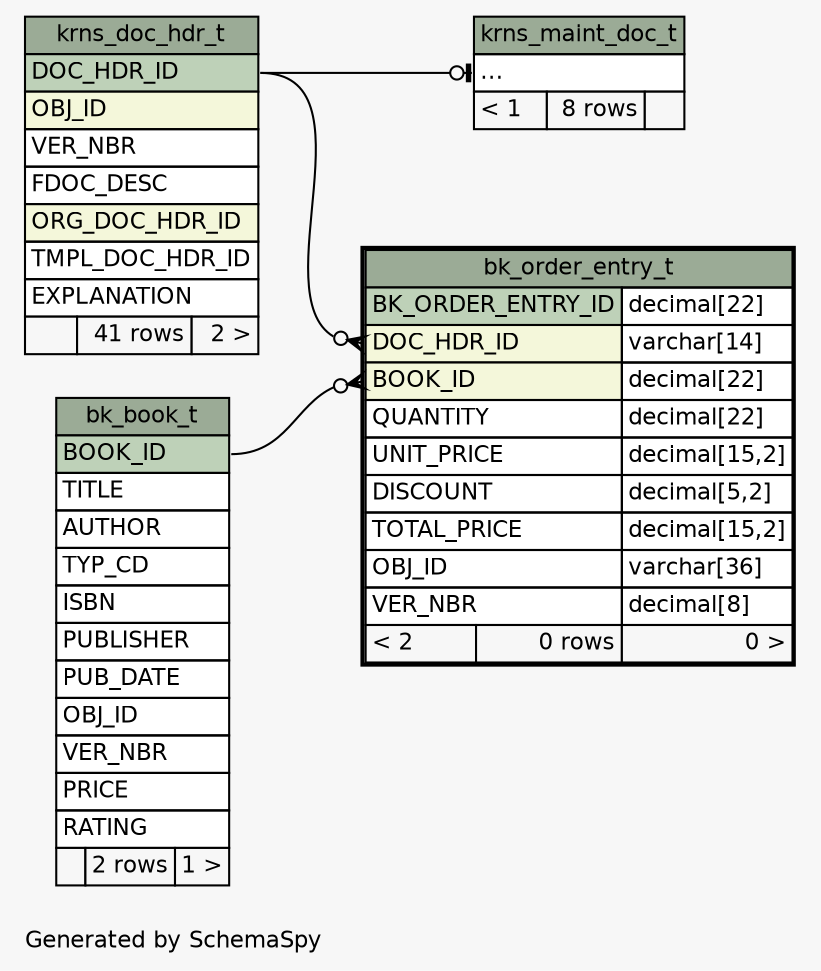 // dot 2.28.0 on Mac OS X 10.7.2
// SchemaSpy rev 590
digraph "twoDegreesRelationshipsDiagram" {
  graph [
    rankdir="RL"
    bgcolor="#f7f7f7"
    label="\nGenerated by SchemaSpy"
    labeljust="l"
    nodesep="0.18"
    ranksep="0.46"
    fontname="Helvetica"
    fontsize="11"
  ];
  node [
    fontname="Helvetica"
    fontsize="11"
    shape="plaintext"
  ];
  edge [
    arrowsize="0.8"
  ];
  "bk_order_entry_t":"BOOK_ID":w -> "bk_book_t":"BOOK_ID":e [arrowhead=none dir=back arrowtail=crowodot];
  "bk_order_entry_t":"DOC_HDR_ID":w -> "krns_doc_hdr_t":"DOC_HDR_ID":e [arrowhead=none dir=back arrowtail=crowodot];
  "krns_maint_doc_t":"elipses":w -> "krns_doc_hdr_t":"DOC_HDR_ID":e [arrowhead=none dir=back arrowtail=teeodot];
  "bk_book_t" [
    label=<
    <TABLE BORDER="0" CELLBORDER="1" CELLSPACING="0" BGCOLOR="#ffffff">
      <TR><TD COLSPAN="3" BGCOLOR="#9bab96" ALIGN="CENTER">bk_book_t</TD></TR>
      <TR><TD PORT="BOOK_ID" COLSPAN="3" BGCOLOR="#bed1b8" ALIGN="LEFT">BOOK_ID</TD></TR>
      <TR><TD PORT="TITLE" COLSPAN="3" ALIGN="LEFT">TITLE</TD></TR>
      <TR><TD PORT="AUTHOR" COLSPAN="3" ALIGN="LEFT">AUTHOR</TD></TR>
      <TR><TD PORT="TYP_CD" COLSPAN="3" ALIGN="LEFT">TYP_CD</TD></TR>
      <TR><TD PORT="ISBN" COLSPAN="3" ALIGN="LEFT">ISBN</TD></TR>
      <TR><TD PORT="PUBLISHER" COLSPAN="3" ALIGN="LEFT">PUBLISHER</TD></TR>
      <TR><TD PORT="PUB_DATE" COLSPAN="3" ALIGN="LEFT">PUB_DATE</TD></TR>
      <TR><TD PORT="OBJ_ID" COLSPAN="3" ALIGN="LEFT">OBJ_ID</TD></TR>
      <TR><TD PORT="VER_NBR" COLSPAN="3" ALIGN="LEFT">VER_NBR</TD></TR>
      <TR><TD PORT="PRICE" COLSPAN="3" ALIGN="LEFT">PRICE</TD></TR>
      <TR><TD PORT="RATING" COLSPAN="3" ALIGN="LEFT">RATING</TD></TR>
      <TR><TD ALIGN="LEFT" BGCOLOR="#f7f7f7">  </TD><TD ALIGN="RIGHT" BGCOLOR="#f7f7f7">2 rows</TD><TD ALIGN="RIGHT" BGCOLOR="#f7f7f7">1 &gt;</TD></TR>
    </TABLE>>
    URL="bk_book_t.html"
    tooltip="bk_book_t"
  ];
  "bk_order_entry_t" [
    label=<
    <TABLE BORDER="2" CELLBORDER="1" CELLSPACING="0" BGCOLOR="#ffffff">
      <TR><TD COLSPAN="3" BGCOLOR="#9bab96" ALIGN="CENTER">bk_order_entry_t</TD></TR>
      <TR><TD PORT="BK_ORDER_ENTRY_ID" COLSPAN="2" BGCOLOR="#bed1b8" ALIGN="LEFT">BK_ORDER_ENTRY_ID</TD><TD PORT="BK_ORDER_ENTRY_ID.type" ALIGN="LEFT">decimal[22]</TD></TR>
      <TR><TD PORT="DOC_HDR_ID" COLSPAN="2" BGCOLOR="#f4f7da" ALIGN="LEFT">DOC_HDR_ID</TD><TD PORT="DOC_HDR_ID.type" ALIGN="LEFT">varchar[14]</TD></TR>
      <TR><TD PORT="BOOK_ID" COLSPAN="2" BGCOLOR="#f4f7da" ALIGN="LEFT">BOOK_ID</TD><TD PORT="BOOK_ID.type" ALIGN="LEFT">decimal[22]</TD></TR>
      <TR><TD PORT="QUANTITY" COLSPAN="2" ALIGN="LEFT">QUANTITY</TD><TD PORT="QUANTITY.type" ALIGN="LEFT">decimal[22]</TD></TR>
      <TR><TD PORT="UNIT_PRICE" COLSPAN="2" ALIGN="LEFT">UNIT_PRICE</TD><TD PORT="UNIT_PRICE.type" ALIGN="LEFT">decimal[15,2]</TD></TR>
      <TR><TD PORT="DISCOUNT" COLSPAN="2" ALIGN="LEFT">DISCOUNT</TD><TD PORT="DISCOUNT.type" ALIGN="LEFT">decimal[5,2]</TD></TR>
      <TR><TD PORT="TOTAL_PRICE" COLSPAN="2" ALIGN="LEFT">TOTAL_PRICE</TD><TD PORT="TOTAL_PRICE.type" ALIGN="LEFT">decimal[15,2]</TD></TR>
      <TR><TD PORT="OBJ_ID" COLSPAN="2" ALIGN="LEFT">OBJ_ID</TD><TD PORT="OBJ_ID.type" ALIGN="LEFT">varchar[36]</TD></TR>
      <TR><TD PORT="VER_NBR" COLSPAN="2" ALIGN="LEFT">VER_NBR</TD><TD PORT="VER_NBR.type" ALIGN="LEFT">decimal[8]</TD></TR>
      <TR><TD ALIGN="LEFT" BGCOLOR="#f7f7f7">&lt; 2</TD><TD ALIGN="RIGHT" BGCOLOR="#f7f7f7">0 rows</TD><TD ALIGN="RIGHT" BGCOLOR="#f7f7f7">0 &gt;</TD></TR>
    </TABLE>>
    URL="bk_order_entry_t.html"
    tooltip="bk_order_entry_t"
  ];
  "krns_doc_hdr_t" [
    label=<
    <TABLE BORDER="0" CELLBORDER="1" CELLSPACING="0" BGCOLOR="#ffffff">
      <TR><TD COLSPAN="3" BGCOLOR="#9bab96" ALIGN="CENTER">krns_doc_hdr_t</TD></TR>
      <TR><TD PORT="DOC_HDR_ID" COLSPAN="3" BGCOLOR="#bed1b8" ALIGN="LEFT">DOC_HDR_ID</TD></TR>
      <TR><TD PORT="OBJ_ID" COLSPAN="3" BGCOLOR="#f4f7da" ALIGN="LEFT">OBJ_ID</TD></TR>
      <TR><TD PORT="VER_NBR" COLSPAN="3" ALIGN="LEFT">VER_NBR</TD></TR>
      <TR><TD PORT="FDOC_DESC" COLSPAN="3" ALIGN="LEFT">FDOC_DESC</TD></TR>
      <TR><TD PORT="ORG_DOC_HDR_ID" COLSPAN="3" BGCOLOR="#f4f7da" ALIGN="LEFT">ORG_DOC_HDR_ID</TD></TR>
      <TR><TD PORT="TMPL_DOC_HDR_ID" COLSPAN="3" ALIGN="LEFT">TMPL_DOC_HDR_ID</TD></TR>
      <TR><TD PORT="EXPLANATION" COLSPAN="3" ALIGN="LEFT">EXPLANATION</TD></TR>
      <TR><TD ALIGN="LEFT" BGCOLOR="#f7f7f7">  </TD><TD ALIGN="RIGHT" BGCOLOR="#f7f7f7">41 rows</TD><TD ALIGN="RIGHT" BGCOLOR="#f7f7f7">2 &gt;</TD></TR>
    </TABLE>>
    URL="krns_doc_hdr_t.html"
    tooltip="krns_doc_hdr_t"
  ];
  "krns_maint_doc_t" [
    label=<
    <TABLE BORDER="0" CELLBORDER="1" CELLSPACING="0" BGCOLOR="#ffffff">
      <TR><TD COLSPAN="3" BGCOLOR="#9bab96" ALIGN="CENTER">krns_maint_doc_t</TD></TR>
      <TR><TD PORT="elipses" COLSPAN="3" ALIGN="LEFT">...</TD></TR>
      <TR><TD ALIGN="LEFT" BGCOLOR="#f7f7f7">&lt; 1</TD><TD ALIGN="RIGHT" BGCOLOR="#f7f7f7">8 rows</TD><TD ALIGN="RIGHT" BGCOLOR="#f7f7f7">  </TD></TR>
    </TABLE>>
    URL="krns_maint_doc_t.html"
    tooltip="krns_maint_doc_t"
  ];
}
